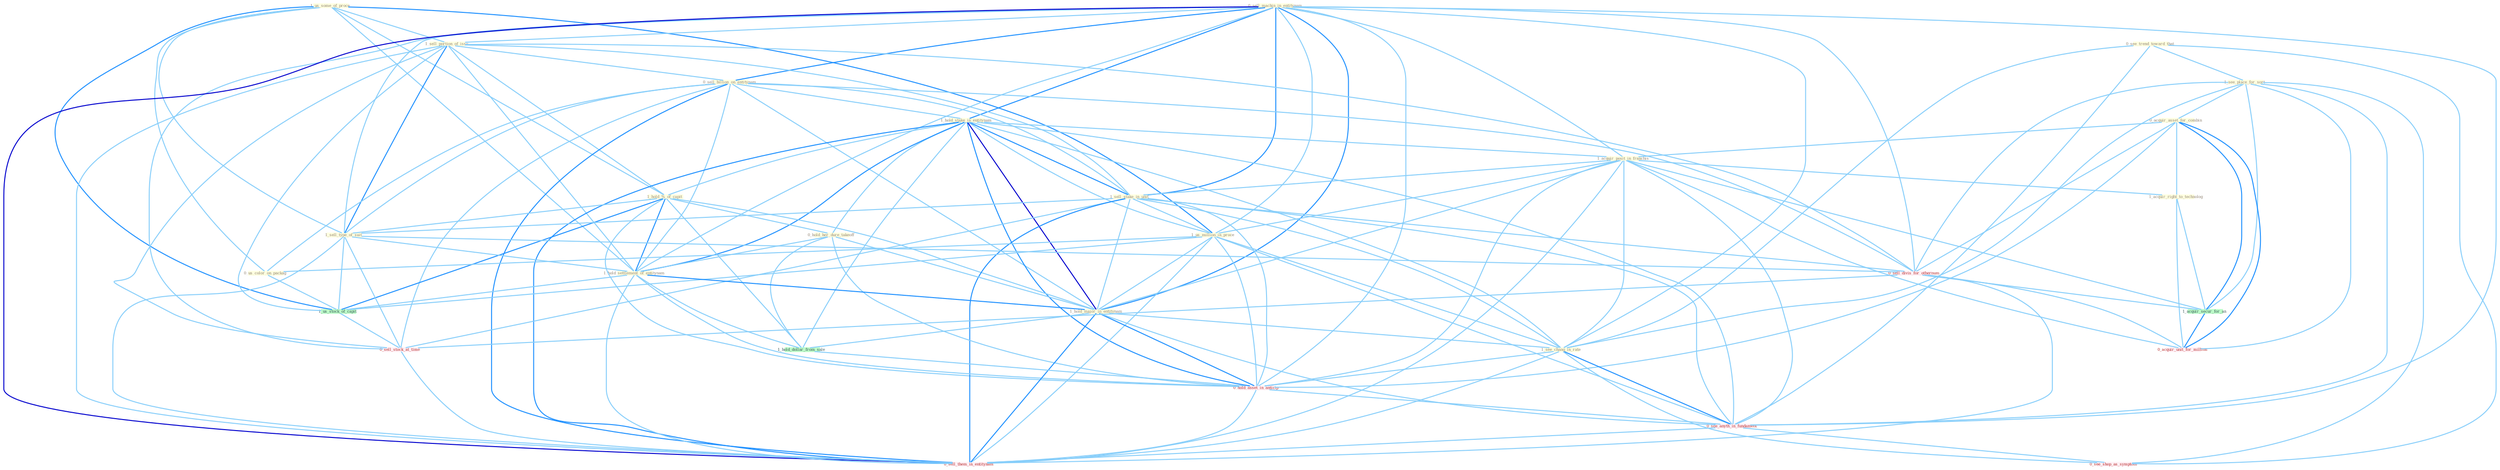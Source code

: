 Graph G{ 
    node
    [shape=polygon,style=filled,width=.5,height=.06,color="#BDFCC9",fixedsize=true,fontsize=4,
    fontcolor="#2f4f4f"];
    {node
    [color="#ffffe0", fontcolor="#8b7d6b"] "1_us_some_of_proce " "0_sell_machin_in_entitynam " "1_sell_portion_of_issu " "0_sell_billion_on_entitynam " "0_see_trend_toward_that " "1_hold_stake_in_entitynam " "1_see_place_for_sort " "0_acquir_asset_for_combin " "1_acquir_posit_in_franchis " "1_hold_%_of_capit " "1_acquir_right_to_technolog " "1_sell_stake_in_unit " "0_hold_her_dure_takeoff " "1_us_million_in_proce " "1_sell_type_of_suit " "1_hold_settlement_of_entitynam " "1_hold_major_in_entitynam " "1_see_chang_in_rate " "0_us_color_on_packag "}
{node [color="#fff0f5", fontcolor="#b22222"] "0_sell_divis_for_othernum " "0_hold_asset_in_anticip " "0_sell_stock_at_time " "0_see_anyth_in_fundament " "0_acquir_unit_for_million " "0_see_shop_as_symptom " "0_sell_them_in_entitynam "}
edge [color="#B0E2FF"];

	"1_us_some_of_proce " -- "1_sell_portion_of_issu " [w="1", color="#87cefa" ];
	"1_us_some_of_proce " -- "1_hold_%_of_capit " [w="1", color="#87cefa" ];
	"1_us_some_of_proce " -- "1_us_million_in_proce " [w="2", color="#1e90ff" , len=0.8];
	"1_us_some_of_proce " -- "1_sell_type_of_suit " [w="1", color="#87cefa" ];
	"1_us_some_of_proce " -- "1_hold_settlement_of_entitynam " [w="1", color="#87cefa" ];
	"1_us_some_of_proce " -- "0_us_color_on_packag " [w="1", color="#87cefa" ];
	"1_us_some_of_proce " -- "1_us_stock_of_capit " [w="2", color="#1e90ff" , len=0.8];
	"0_sell_machin_in_entitynam " -- "1_sell_portion_of_issu " [w="1", color="#87cefa" ];
	"0_sell_machin_in_entitynam " -- "0_sell_billion_on_entitynam " [w="2", color="#1e90ff" , len=0.8];
	"0_sell_machin_in_entitynam " -- "1_hold_stake_in_entitynam " [w="2", color="#1e90ff" , len=0.8];
	"0_sell_machin_in_entitynam " -- "1_acquir_posit_in_franchis " [w="1", color="#87cefa" ];
	"0_sell_machin_in_entitynam " -- "1_sell_stake_in_unit " [w="2", color="#1e90ff" , len=0.8];
	"0_sell_machin_in_entitynam " -- "1_us_million_in_proce " [w="1", color="#87cefa" ];
	"0_sell_machin_in_entitynam " -- "1_sell_type_of_suit " [w="1", color="#87cefa" ];
	"0_sell_machin_in_entitynam " -- "1_hold_settlement_of_entitynam " [w="1", color="#87cefa" ];
	"0_sell_machin_in_entitynam " -- "1_hold_major_in_entitynam " [w="2", color="#1e90ff" , len=0.8];
	"0_sell_machin_in_entitynam " -- "1_see_chang_in_rate " [w="1", color="#87cefa" ];
	"0_sell_machin_in_entitynam " -- "0_sell_divis_for_othernum " [w="1", color="#87cefa" ];
	"0_sell_machin_in_entitynam " -- "0_hold_asset_in_anticip " [w="1", color="#87cefa" ];
	"0_sell_machin_in_entitynam " -- "0_sell_stock_at_time " [w="1", color="#87cefa" ];
	"0_sell_machin_in_entitynam " -- "0_see_anyth_in_fundament " [w="1", color="#87cefa" ];
	"0_sell_machin_in_entitynam " -- "0_sell_them_in_entitynam " [w="3", color="#0000cd" , len=0.6];
	"1_sell_portion_of_issu " -- "0_sell_billion_on_entitynam " [w="1", color="#87cefa" ];
	"1_sell_portion_of_issu " -- "1_hold_%_of_capit " [w="1", color="#87cefa" ];
	"1_sell_portion_of_issu " -- "1_sell_stake_in_unit " [w="1", color="#87cefa" ];
	"1_sell_portion_of_issu " -- "1_sell_type_of_suit " [w="2", color="#1e90ff" , len=0.8];
	"1_sell_portion_of_issu " -- "1_hold_settlement_of_entitynam " [w="1", color="#87cefa" ];
	"1_sell_portion_of_issu " -- "0_sell_divis_for_othernum " [w="1", color="#87cefa" ];
	"1_sell_portion_of_issu " -- "1_us_stock_of_capit " [w="1", color="#87cefa" ];
	"1_sell_portion_of_issu " -- "0_sell_stock_at_time " [w="1", color="#87cefa" ];
	"1_sell_portion_of_issu " -- "0_sell_them_in_entitynam " [w="1", color="#87cefa" ];
	"0_sell_billion_on_entitynam " -- "1_hold_stake_in_entitynam " [w="1", color="#87cefa" ];
	"0_sell_billion_on_entitynam " -- "1_sell_stake_in_unit " [w="1", color="#87cefa" ];
	"0_sell_billion_on_entitynam " -- "1_sell_type_of_suit " [w="1", color="#87cefa" ];
	"0_sell_billion_on_entitynam " -- "1_hold_settlement_of_entitynam " [w="1", color="#87cefa" ];
	"0_sell_billion_on_entitynam " -- "1_hold_major_in_entitynam " [w="1", color="#87cefa" ];
	"0_sell_billion_on_entitynam " -- "0_us_color_on_packag " [w="1", color="#87cefa" ];
	"0_sell_billion_on_entitynam " -- "0_sell_divis_for_othernum " [w="1", color="#87cefa" ];
	"0_sell_billion_on_entitynam " -- "0_sell_stock_at_time " [w="1", color="#87cefa" ];
	"0_sell_billion_on_entitynam " -- "0_sell_them_in_entitynam " [w="2", color="#1e90ff" , len=0.8];
	"0_see_trend_toward_that " -- "1_see_place_for_sort " [w="1", color="#87cefa" ];
	"0_see_trend_toward_that " -- "1_see_chang_in_rate " [w="1", color="#87cefa" ];
	"0_see_trend_toward_that " -- "0_see_anyth_in_fundament " [w="1", color="#87cefa" ];
	"0_see_trend_toward_that " -- "0_see_shop_as_symptom " [w="1", color="#87cefa" ];
	"1_hold_stake_in_entitynam " -- "1_acquir_posit_in_franchis " [w="1", color="#87cefa" ];
	"1_hold_stake_in_entitynam " -- "1_hold_%_of_capit " [w="1", color="#87cefa" ];
	"1_hold_stake_in_entitynam " -- "1_sell_stake_in_unit " [w="2", color="#1e90ff" , len=0.8];
	"1_hold_stake_in_entitynam " -- "0_hold_her_dure_takeoff " [w="1", color="#87cefa" ];
	"1_hold_stake_in_entitynam " -- "1_us_million_in_proce " [w="1", color="#87cefa" ];
	"1_hold_stake_in_entitynam " -- "1_hold_settlement_of_entitynam " [w="2", color="#1e90ff" , len=0.8];
	"1_hold_stake_in_entitynam " -- "1_hold_major_in_entitynam " [w="3", color="#0000cd" , len=0.6];
	"1_hold_stake_in_entitynam " -- "1_see_chang_in_rate " [w="1", color="#87cefa" ];
	"1_hold_stake_in_entitynam " -- "1_hold_dollar_from_sale " [w="1", color="#87cefa" ];
	"1_hold_stake_in_entitynam " -- "0_hold_asset_in_anticip " [w="2", color="#1e90ff" , len=0.8];
	"1_hold_stake_in_entitynam " -- "0_see_anyth_in_fundament " [w="1", color="#87cefa" ];
	"1_hold_stake_in_entitynam " -- "0_sell_them_in_entitynam " [w="2", color="#1e90ff" , len=0.8];
	"1_see_place_for_sort " -- "0_acquir_asset_for_combin " [w="1", color="#87cefa" ];
	"1_see_place_for_sort " -- "1_see_chang_in_rate " [w="1", color="#87cefa" ];
	"1_see_place_for_sort " -- "0_sell_divis_for_othernum " [w="1", color="#87cefa" ];
	"1_see_place_for_sort " -- "1_acquir_secur_for_an " [w="1", color="#87cefa" ];
	"1_see_place_for_sort " -- "0_see_anyth_in_fundament " [w="1", color="#87cefa" ];
	"1_see_place_for_sort " -- "0_acquir_unit_for_million " [w="1", color="#87cefa" ];
	"1_see_place_for_sort " -- "0_see_shop_as_symptom " [w="1", color="#87cefa" ];
	"0_acquir_asset_for_combin " -- "1_acquir_posit_in_franchis " [w="1", color="#87cefa" ];
	"0_acquir_asset_for_combin " -- "1_acquir_right_to_technolog " [w="1", color="#87cefa" ];
	"0_acquir_asset_for_combin " -- "0_sell_divis_for_othernum " [w="1", color="#87cefa" ];
	"0_acquir_asset_for_combin " -- "1_acquir_secur_for_an " [w="2", color="#1e90ff" , len=0.8];
	"0_acquir_asset_for_combin " -- "0_hold_asset_in_anticip " [w="1", color="#87cefa" ];
	"0_acquir_asset_for_combin " -- "0_acquir_unit_for_million " [w="2", color="#1e90ff" , len=0.8];
	"1_acquir_posit_in_franchis " -- "1_acquir_right_to_technolog " [w="1", color="#87cefa" ];
	"1_acquir_posit_in_franchis " -- "1_sell_stake_in_unit " [w="1", color="#87cefa" ];
	"1_acquir_posit_in_franchis " -- "1_us_million_in_proce " [w="1", color="#87cefa" ];
	"1_acquir_posit_in_franchis " -- "1_hold_major_in_entitynam " [w="1", color="#87cefa" ];
	"1_acquir_posit_in_franchis " -- "1_see_chang_in_rate " [w="1", color="#87cefa" ];
	"1_acquir_posit_in_franchis " -- "1_acquir_secur_for_an " [w="1", color="#87cefa" ];
	"1_acquir_posit_in_franchis " -- "0_hold_asset_in_anticip " [w="1", color="#87cefa" ];
	"1_acquir_posit_in_franchis " -- "0_see_anyth_in_fundament " [w="1", color="#87cefa" ];
	"1_acquir_posit_in_franchis " -- "0_acquir_unit_for_million " [w="1", color="#87cefa" ];
	"1_acquir_posit_in_franchis " -- "0_sell_them_in_entitynam " [w="1", color="#87cefa" ];
	"1_hold_%_of_capit " -- "0_hold_her_dure_takeoff " [w="1", color="#87cefa" ];
	"1_hold_%_of_capit " -- "1_sell_type_of_suit " [w="1", color="#87cefa" ];
	"1_hold_%_of_capit " -- "1_hold_settlement_of_entitynam " [w="2", color="#1e90ff" , len=0.8];
	"1_hold_%_of_capit " -- "1_hold_major_in_entitynam " [w="1", color="#87cefa" ];
	"1_hold_%_of_capit " -- "1_us_stock_of_capit " [w="2", color="#1e90ff" , len=0.8];
	"1_hold_%_of_capit " -- "1_hold_dollar_from_sale " [w="1", color="#87cefa" ];
	"1_hold_%_of_capit " -- "0_hold_asset_in_anticip " [w="1", color="#87cefa" ];
	"1_acquir_right_to_technolog " -- "1_acquir_secur_for_an " [w="1", color="#87cefa" ];
	"1_acquir_right_to_technolog " -- "0_acquir_unit_for_million " [w="1", color="#87cefa" ];
	"1_sell_stake_in_unit " -- "1_us_million_in_proce " [w="1", color="#87cefa" ];
	"1_sell_stake_in_unit " -- "1_sell_type_of_suit " [w="1", color="#87cefa" ];
	"1_sell_stake_in_unit " -- "1_hold_major_in_entitynam " [w="1", color="#87cefa" ];
	"1_sell_stake_in_unit " -- "1_see_chang_in_rate " [w="1", color="#87cefa" ];
	"1_sell_stake_in_unit " -- "0_sell_divis_for_othernum " [w="1", color="#87cefa" ];
	"1_sell_stake_in_unit " -- "0_hold_asset_in_anticip " [w="1", color="#87cefa" ];
	"1_sell_stake_in_unit " -- "0_sell_stock_at_time " [w="1", color="#87cefa" ];
	"1_sell_stake_in_unit " -- "0_see_anyth_in_fundament " [w="1", color="#87cefa" ];
	"1_sell_stake_in_unit " -- "0_sell_them_in_entitynam " [w="2", color="#1e90ff" , len=0.8];
	"0_hold_her_dure_takeoff " -- "1_hold_settlement_of_entitynam " [w="1", color="#87cefa" ];
	"0_hold_her_dure_takeoff " -- "1_hold_major_in_entitynam " [w="1", color="#87cefa" ];
	"0_hold_her_dure_takeoff " -- "1_hold_dollar_from_sale " [w="1", color="#87cefa" ];
	"0_hold_her_dure_takeoff " -- "0_hold_asset_in_anticip " [w="1", color="#87cefa" ];
	"1_us_million_in_proce " -- "1_hold_major_in_entitynam " [w="1", color="#87cefa" ];
	"1_us_million_in_proce " -- "1_see_chang_in_rate " [w="1", color="#87cefa" ];
	"1_us_million_in_proce " -- "0_us_color_on_packag " [w="1", color="#87cefa" ];
	"1_us_million_in_proce " -- "1_us_stock_of_capit " [w="1", color="#87cefa" ];
	"1_us_million_in_proce " -- "0_hold_asset_in_anticip " [w="1", color="#87cefa" ];
	"1_us_million_in_proce " -- "0_see_anyth_in_fundament " [w="1", color="#87cefa" ];
	"1_us_million_in_proce " -- "0_sell_them_in_entitynam " [w="1", color="#87cefa" ];
	"1_sell_type_of_suit " -- "1_hold_settlement_of_entitynam " [w="1", color="#87cefa" ];
	"1_sell_type_of_suit " -- "0_sell_divis_for_othernum " [w="1", color="#87cefa" ];
	"1_sell_type_of_suit " -- "1_us_stock_of_capit " [w="1", color="#87cefa" ];
	"1_sell_type_of_suit " -- "0_sell_stock_at_time " [w="1", color="#87cefa" ];
	"1_sell_type_of_suit " -- "0_sell_them_in_entitynam " [w="1", color="#87cefa" ];
	"1_hold_settlement_of_entitynam " -- "1_hold_major_in_entitynam " [w="2", color="#1e90ff" , len=0.8];
	"1_hold_settlement_of_entitynam " -- "1_us_stock_of_capit " [w="1", color="#87cefa" ];
	"1_hold_settlement_of_entitynam " -- "1_hold_dollar_from_sale " [w="1", color="#87cefa" ];
	"1_hold_settlement_of_entitynam " -- "0_hold_asset_in_anticip " [w="1", color="#87cefa" ];
	"1_hold_settlement_of_entitynam " -- "0_sell_them_in_entitynam " [w="1", color="#87cefa" ];
	"1_hold_major_in_entitynam " -- "1_see_chang_in_rate " [w="1", color="#87cefa" ];
	"1_hold_major_in_entitynam " -- "1_hold_dollar_from_sale " [w="1", color="#87cefa" ];
	"1_hold_major_in_entitynam " -- "0_hold_asset_in_anticip " [w="2", color="#1e90ff" , len=0.8];
	"1_hold_major_in_entitynam " -- "0_see_anyth_in_fundament " [w="1", color="#87cefa" ];
	"1_hold_major_in_entitynam " -- "0_sell_them_in_entitynam " [w="2", color="#1e90ff" , len=0.8];
	"1_see_chang_in_rate " -- "0_hold_asset_in_anticip " [w="1", color="#87cefa" ];
	"1_see_chang_in_rate " -- "0_see_anyth_in_fundament " [w="2", color="#1e90ff" , len=0.8];
	"1_see_chang_in_rate " -- "0_see_shop_as_symptom " [w="1", color="#87cefa" ];
	"1_see_chang_in_rate " -- "0_sell_them_in_entitynam " [w="1", color="#87cefa" ];
	"0_us_color_on_packag " -- "1_us_stock_of_capit " [w="1", color="#87cefa" ];
	"0_sell_divis_for_othernum " -- "1_acquir_secur_for_an " [w="1", color="#87cefa" ];
	"0_sell_divis_for_othernum " -- "0_sell_stock_at_time " [w="1", color="#87cefa" ];
	"0_sell_divis_for_othernum " -- "0_acquir_unit_for_million " [w="1", color="#87cefa" ];
	"0_sell_divis_for_othernum " -- "0_sell_them_in_entitynam " [w="1", color="#87cefa" ];
	"1_acquir_secur_for_an " -- "0_acquir_unit_for_million " [w="2", color="#1e90ff" , len=0.8];
	"1_us_stock_of_capit " -- "0_sell_stock_at_time " [w="1", color="#87cefa" ];
	"1_hold_dollar_from_sale " -- "0_hold_asset_in_anticip " [w="1", color="#87cefa" ];
	"0_hold_asset_in_anticip " -- "0_see_anyth_in_fundament " [w="1", color="#87cefa" ];
	"0_hold_asset_in_anticip " -- "0_sell_them_in_entitynam " [w="1", color="#87cefa" ];
	"0_sell_stock_at_time " -- "0_sell_them_in_entitynam " [w="1", color="#87cefa" ];
	"0_see_anyth_in_fundament " -- "0_see_shop_as_symptom " [w="1", color="#87cefa" ];
	"0_see_anyth_in_fundament " -- "0_sell_them_in_entitynam " [w="1", color="#87cefa" ];
}